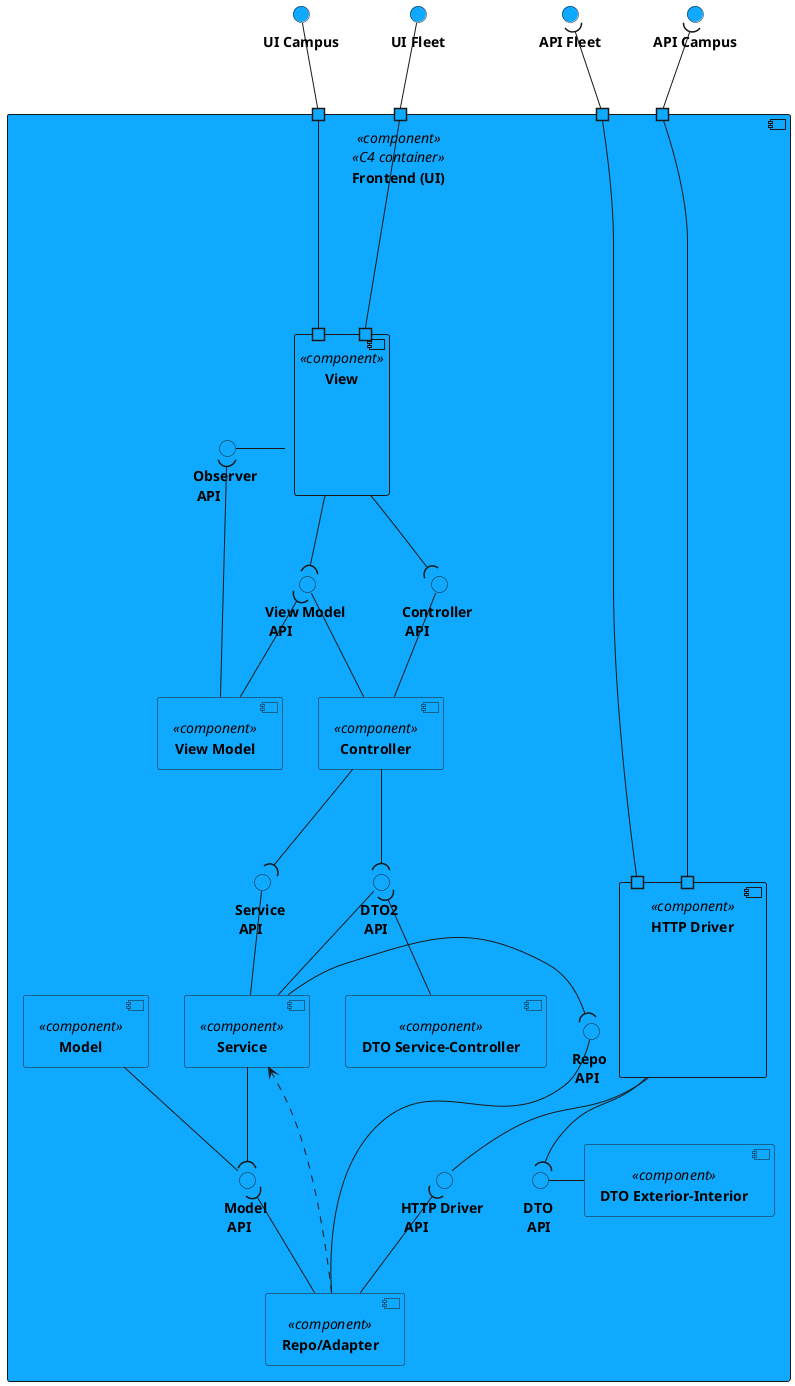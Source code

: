@startuml

hide circle
hide empty members

skinparam padding 1


skinparam interface {
    backgroundColor #0faaff
}

skinparam component {
    backgroundColor #0faaff
}

interface UI_Campus as "**UI Campus**"
interface UI_Fleet as "**UI Fleet**"
interface API_Fleet as "**API Fleet**"
interface API_Campus as "**API Campus**"

component UI <<component>> <<C4 container>> as "**Frontend (UI)**" {
port p1 as " " #0faaff
port p2 as " " #0faaff
port p3 as " " #0faaff
port p4 as " " #0faaff

        component View <<component>> as "**View**"{
            port p5 as " " #0faaff
            port p6 as " " #0faaff
        }
        component HTTPDriver <<component>> as "**HTTP Driver**"{
           port p7 as " " #0faaff
           port p8 as " " #0faaff
        }
        component ViewModel <<component>> as "**View Model**"
        component Controller <<component>> as "**Controller**"
        component Service <<component>> as "**Service**"
        component Model <<component>> as "**Model**"
        component Repository <<component>> as "**Repo/Adapter**"
        component DTO <<component>> as "**DTO Exterior-Interior**"
        component DTO1 <<component>> as "**DTO Service-Controller**"

        interface C_API as "**Controller** \n **API**"
        interface VM_API as "**View Model** \n **API**"
        interface Ob_API as "**Observer** \n **API**"
        interface S_API as "**Service** \n **API**"
        interface R_API as "**Repo** \n **API**"
        interface HTTP_API as "**HTTP Driver** \n **API**"
        interface DTO_API as "**DTO** \n **API**"
        interface Model_API as "**Model** \n **API**"
        interface DTO2_API as "**DTO2** \n **API**"

UI_Campus -d- p1
UI_Fleet -d- p2
p1 -- p5
p2 -- p6
"View" -right- Ob_API
Ob_API )-- "ViewModel"
"View" -down-( C_API
"View" -down-( VM_API
C_API -down- Controller
VM_API -down- Controller
VM_API )-- ViewModel
Controller -down-( S_API
Controller -down-( DTO2_API
S_API -down- Service
DTO2_API -down- Service
DTO2_API )-down- DTO1




API_Fleet )-down- p3
API_Campus )-down- p4
p3 -- p7
p4 -- p8
HTTPDriver -down- HTTP_API
HTTP_API )-down- "Repository"
HTTPDriver -down-( DTO_API
DTO_API -right- DTO
"Repository" -left- R_API
R_API )-left-"Service"
"Repository" ..> "Service"
Service -down-( Model_API
Model -down- Model_API
Model_API )-down- "Repository"



}

@enduml